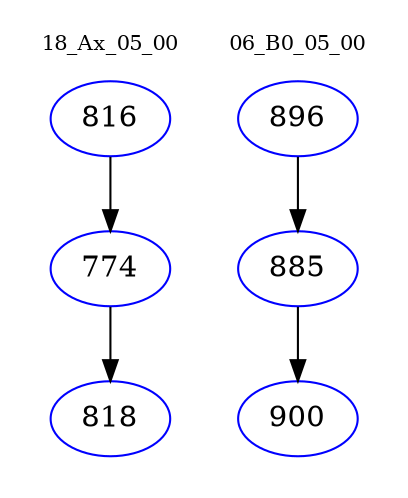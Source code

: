 digraph{
subgraph cluster_0 {
color = white
label = "18_Ax_05_00";
fontsize=10;
T0_816 [label="816", color="blue"]
T0_816 -> T0_774 [color="black"]
T0_774 [label="774", color="blue"]
T0_774 -> T0_818 [color="black"]
T0_818 [label="818", color="blue"]
}
subgraph cluster_1 {
color = white
label = "06_B0_05_00";
fontsize=10;
T1_896 [label="896", color="blue"]
T1_896 -> T1_885 [color="black"]
T1_885 [label="885", color="blue"]
T1_885 -> T1_900 [color="black"]
T1_900 [label="900", color="blue"]
}
}
